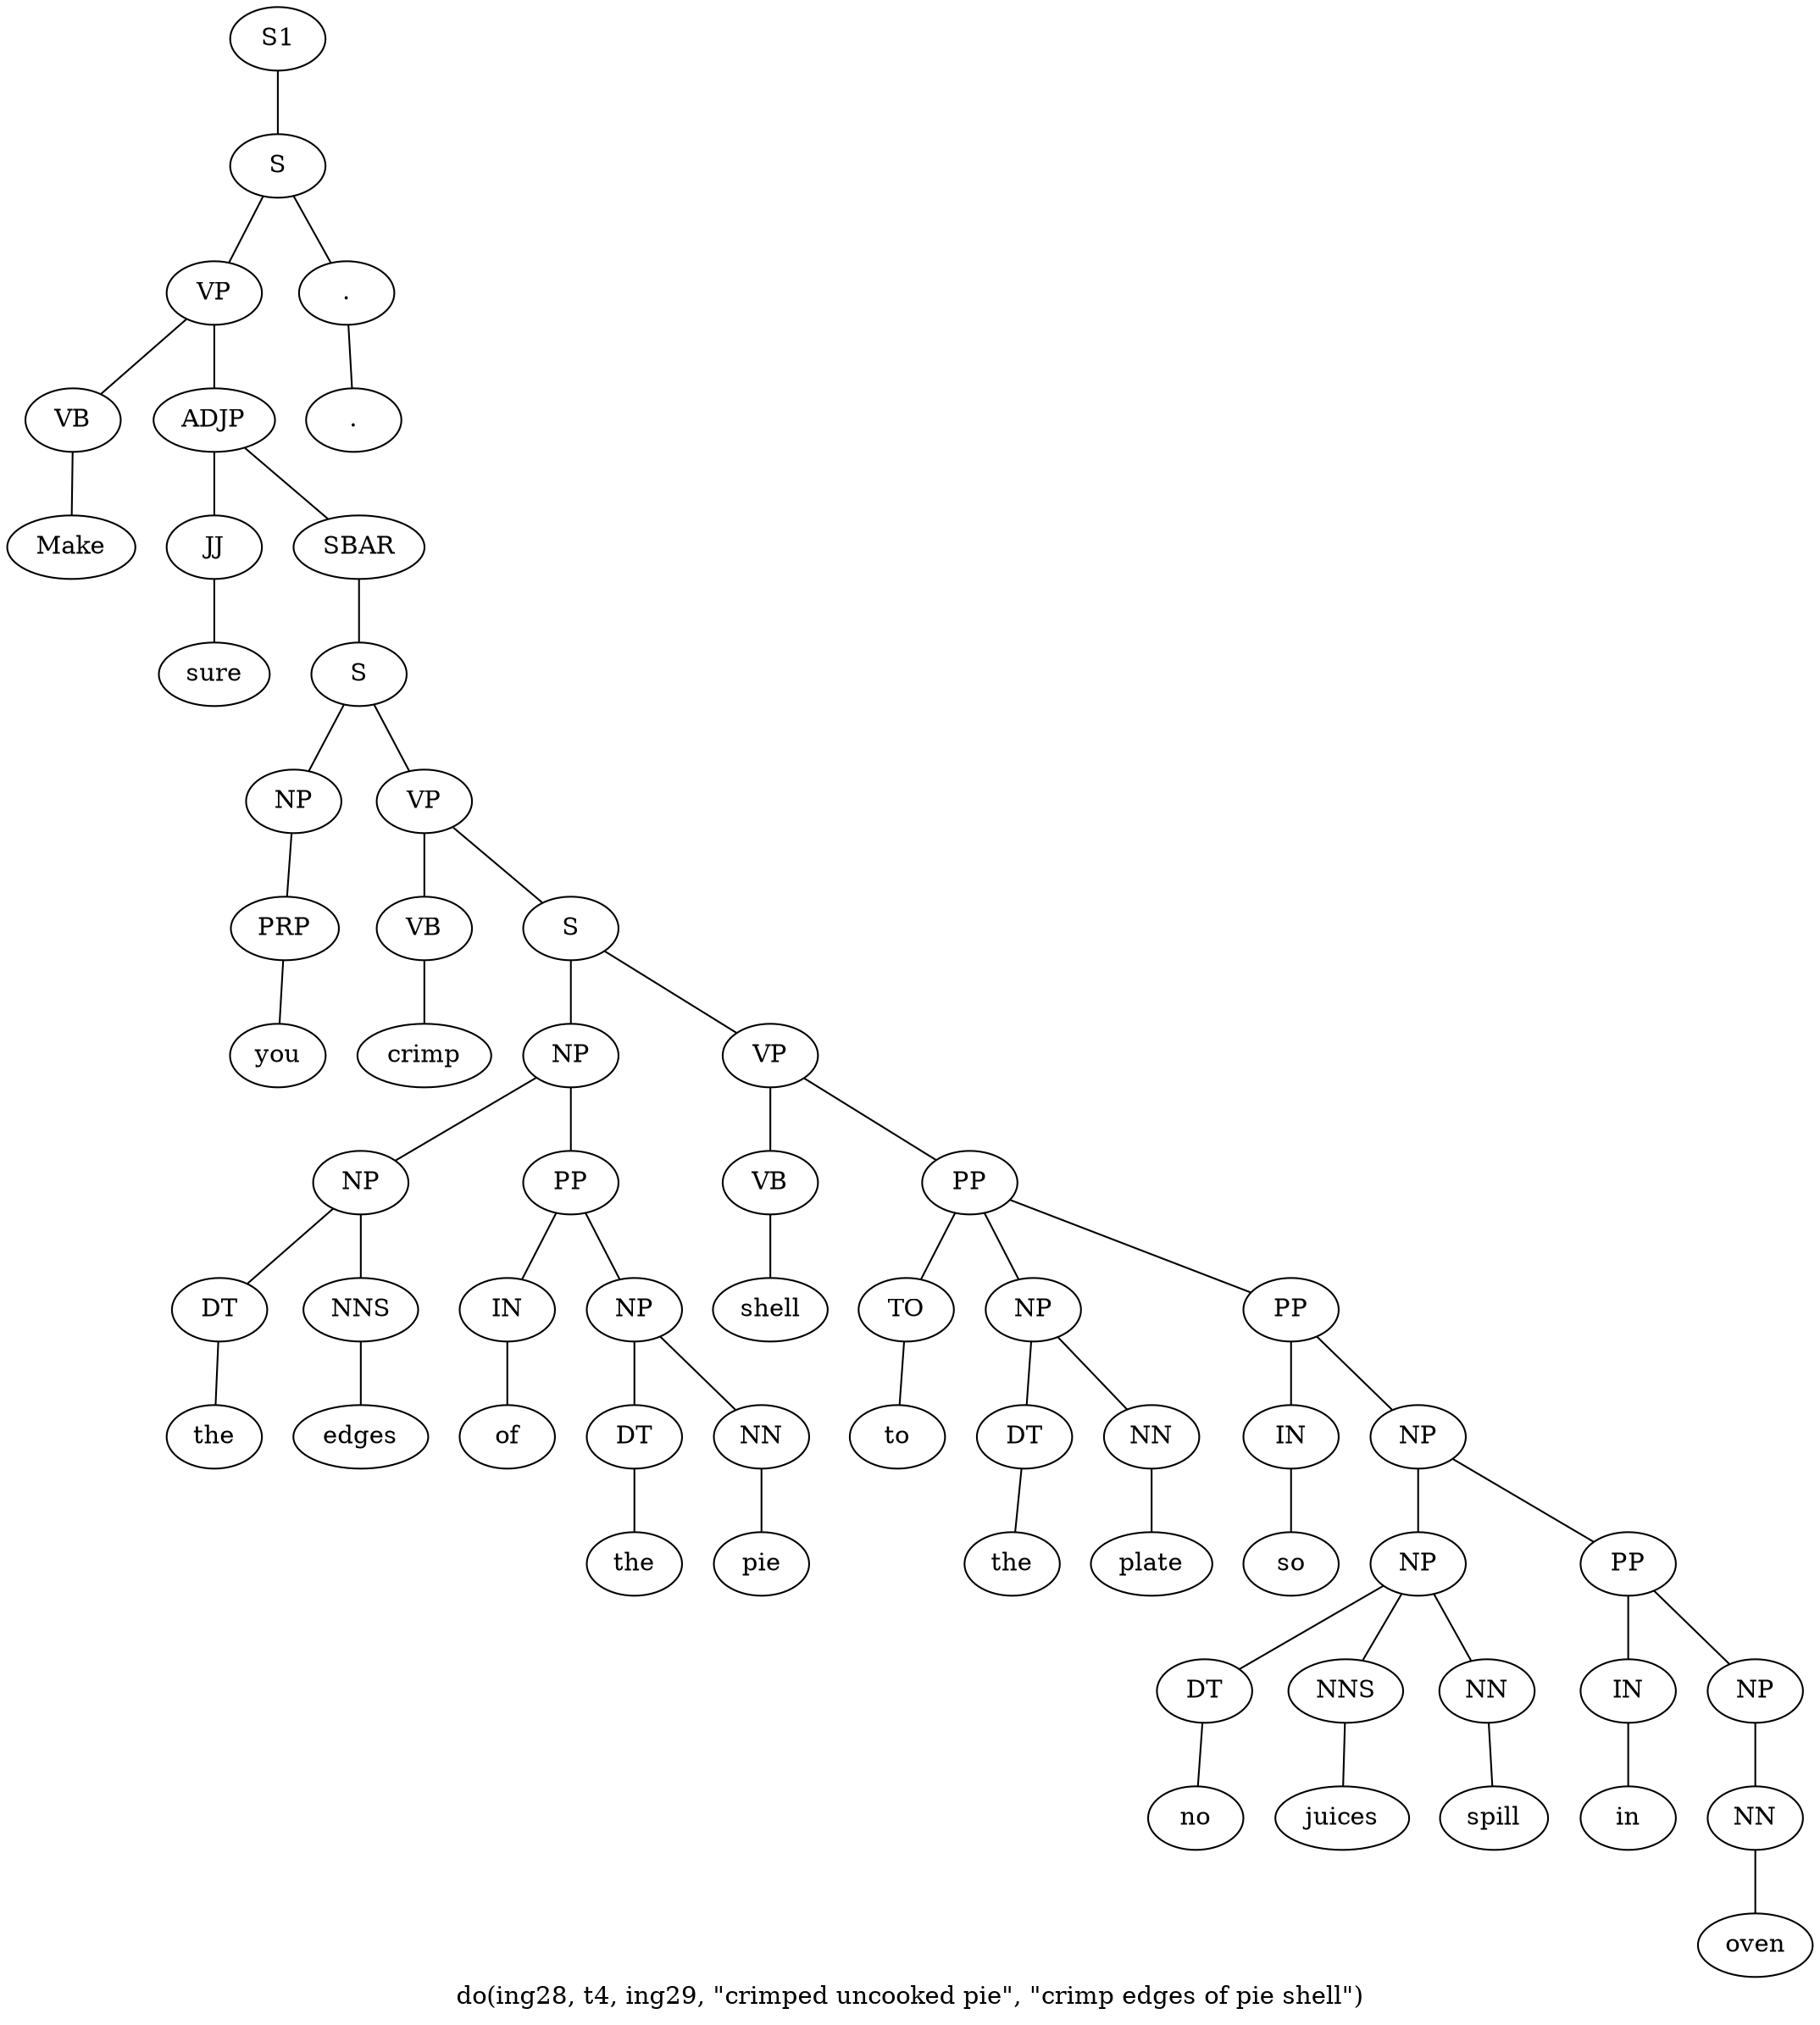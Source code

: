 graph SyntaxGraph {
	label = "do(ing28, t4, ing29, \"crimped uncooked pie\", \"crimp edges of pie shell\")";
	Node0 [label="S1"];
	Node1 [label="S"];
	Node2 [label="VP"];
	Node3 [label="VB"];
	Node4 [label="Make"];
	Node5 [label="ADJP"];
	Node6 [label="JJ"];
	Node7 [label="sure"];
	Node8 [label="SBAR"];
	Node9 [label="S"];
	Node10 [label="NP"];
	Node11 [label="PRP"];
	Node12 [label="you"];
	Node13 [label="VP"];
	Node14 [label="VB"];
	Node15 [label="crimp"];
	Node16 [label="S"];
	Node17 [label="NP"];
	Node18 [label="NP"];
	Node19 [label="DT"];
	Node20 [label="the"];
	Node21 [label="NNS"];
	Node22 [label="edges"];
	Node23 [label="PP"];
	Node24 [label="IN"];
	Node25 [label="of"];
	Node26 [label="NP"];
	Node27 [label="DT"];
	Node28 [label="the"];
	Node29 [label="NN"];
	Node30 [label="pie"];
	Node31 [label="VP"];
	Node32 [label="VB"];
	Node33 [label="shell"];
	Node34 [label="PP"];
	Node35 [label="TO"];
	Node36 [label="to"];
	Node37 [label="NP"];
	Node38 [label="DT"];
	Node39 [label="the"];
	Node40 [label="NN"];
	Node41 [label="plate"];
	Node42 [label="PP"];
	Node43 [label="IN"];
	Node44 [label="so"];
	Node45 [label="NP"];
	Node46 [label="NP"];
	Node47 [label="DT"];
	Node48 [label="no"];
	Node49 [label="NNS"];
	Node50 [label="juices"];
	Node51 [label="NN"];
	Node52 [label="spill"];
	Node53 [label="PP"];
	Node54 [label="IN"];
	Node55 [label="in"];
	Node56 [label="NP"];
	Node57 [label="NN"];
	Node58 [label="oven"];
	Node59 [label="."];
	Node60 [label="."];

	Node0 -- Node1;
	Node1 -- Node2;
	Node1 -- Node59;
	Node2 -- Node3;
	Node2 -- Node5;
	Node3 -- Node4;
	Node5 -- Node6;
	Node5 -- Node8;
	Node6 -- Node7;
	Node8 -- Node9;
	Node9 -- Node10;
	Node9 -- Node13;
	Node10 -- Node11;
	Node11 -- Node12;
	Node13 -- Node14;
	Node13 -- Node16;
	Node14 -- Node15;
	Node16 -- Node17;
	Node16 -- Node31;
	Node17 -- Node18;
	Node17 -- Node23;
	Node18 -- Node19;
	Node18 -- Node21;
	Node19 -- Node20;
	Node21 -- Node22;
	Node23 -- Node24;
	Node23 -- Node26;
	Node24 -- Node25;
	Node26 -- Node27;
	Node26 -- Node29;
	Node27 -- Node28;
	Node29 -- Node30;
	Node31 -- Node32;
	Node31 -- Node34;
	Node32 -- Node33;
	Node34 -- Node35;
	Node34 -- Node37;
	Node34 -- Node42;
	Node35 -- Node36;
	Node37 -- Node38;
	Node37 -- Node40;
	Node38 -- Node39;
	Node40 -- Node41;
	Node42 -- Node43;
	Node42 -- Node45;
	Node43 -- Node44;
	Node45 -- Node46;
	Node45 -- Node53;
	Node46 -- Node47;
	Node46 -- Node49;
	Node46 -- Node51;
	Node47 -- Node48;
	Node49 -- Node50;
	Node51 -- Node52;
	Node53 -- Node54;
	Node53 -- Node56;
	Node54 -- Node55;
	Node56 -- Node57;
	Node57 -- Node58;
	Node59 -- Node60;
}